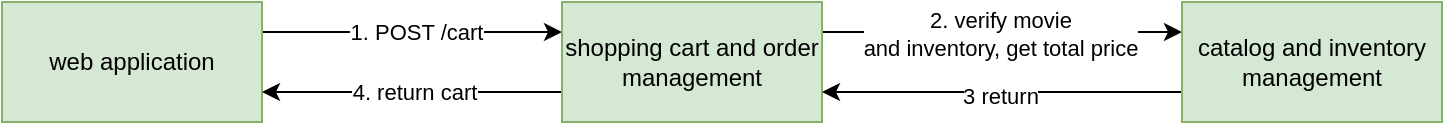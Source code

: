 <mxfile version="24.0.5" type="github">
  <diagram name="Page-1" id="8OmadO4QbGyc91eLj6qY">
    <mxGraphModel dx="1434" dy="766" grid="1" gridSize="10" guides="1" tooltips="1" connect="1" arrows="1" fold="1" page="1" pageScale="1" pageWidth="827" pageHeight="1169" math="0" shadow="0">
      <root>
        <mxCell id="0" />
        <mxCell id="1" parent="0" />
        <mxCell id="zMMFy-uLqj7YometguDG-3" style="edgeStyle=orthogonalEdgeStyle;rounded=0;orthogonalLoop=1;jettySize=auto;html=1;exitX=1;exitY=0.25;exitDx=0;exitDy=0;entryX=0;entryY=0.25;entryDx=0;entryDy=0;" edge="1" parent="1" source="zMMFy-uLqj7YometguDG-1" target="zMMFy-uLqj7YometguDG-2">
          <mxGeometry relative="1" as="geometry" />
        </mxCell>
        <mxCell id="zMMFy-uLqj7YometguDG-7" value="1. POST /cart" style="edgeLabel;html=1;align=center;verticalAlign=middle;resizable=0;points=[];" vertex="1" connectable="0" parent="zMMFy-uLqj7YometguDG-3">
          <mxGeometry x="0.027" relative="1" as="geometry">
            <mxPoint as="offset" />
          </mxGeometry>
        </mxCell>
        <mxCell id="zMMFy-uLqj7YometguDG-1" value="web application" style="rounded=0;whiteSpace=wrap;html=1;fillColor=#d5e8d4;strokeColor=#82b366;" vertex="1" parent="1">
          <mxGeometry x="70" y="210" width="130" height="60" as="geometry" />
        </mxCell>
        <mxCell id="zMMFy-uLqj7YometguDG-9" style="edgeStyle=orthogonalEdgeStyle;rounded=0;orthogonalLoop=1;jettySize=auto;html=1;exitX=1;exitY=0.25;exitDx=0;exitDy=0;entryX=0;entryY=0.25;entryDx=0;entryDy=0;" edge="1" parent="1" source="zMMFy-uLqj7YometguDG-2" target="zMMFy-uLqj7YometguDG-8">
          <mxGeometry relative="1" as="geometry" />
        </mxCell>
        <mxCell id="zMMFy-uLqj7YometguDG-10" value="&lt;div&gt;2. verify movie&lt;/div&gt;&lt;div&gt;and inventory, get total price&lt;br&gt;&lt;/div&gt;" style="edgeLabel;html=1;align=center;verticalAlign=middle;resizable=0;points=[];" vertex="1" connectable="0" parent="zMMFy-uLqj7YometguDG-9">
          <mxGeometry x="-0.018" y="-1" relative="1" as="geometry">
            <mxPoint as="offset" />
          </mxGeometry>
        </mxCell>
        <mxCell id="zMMFy-uLqj7YometguDG-13" style="edgeStyle=orthogonalEdgeStyle;rounded=0;orthogonalLoop=1;jettySize=auto;html=1;exitX=0;exitY=0.75;exitDx=0;exitDy=0;entryX=1;entryY=0.75;entryDx=0;entryDy=0;" edge="1" parent="1" source="zMMFy-uLqj7YometguDG-2" target="zMMFy-uLqj7YometguDG-1">
          <mxGeometry relative="1" as="geometry" />
        </mxCell>
        <mxCell id="zMMFy-uLqj7YometguDG-14" value="4. return cart" style="edgeLabel;html=1;align=center;verticalAlign=middle;resizable=0;points=[];" vertex="1" connectable="0" parent="zMMFy-uLqj7YometguDG-13">
          <mxGeometry x="-0.013" relative="1" as="geometry">
            <mxPoint as="offset" />
          </mxGeometry>
        </mxCell>
        <mxCell id="zMMFy-uLqj7YometguDG-2" value="shopping cart and order management" style="rounded=0;whiteSpace=wrap;html=1;fillColor=#d5e8d4;strokeColor=#82b366;" vertex="1" parent="1">
          <mxGeometry x="350" y="210" width="130" height="60" as="geometry" />
        </mxCell>
        <mxCell id="zMMFy-uLqj7YometguDG-11" style="edgeStyle=orthogonalEdgeStyle;rounded=0;orthogonalLoop=1;jettySize=auto;html=1;exitX=0;exitY=0.75;exitDx=0;exitDy=0;entryX=1;entryY=0.75;entryDx=0;entryDy=0;" edge="1" parent="1" source="zMMFy-uLqj7YometguDG-8" target="zMMFy-uLqj7YometguDG-2">
          <mxGeometry relative="1" as="geometry" />
        </mxCell>
        <mxCell id="zMMFy-uLqj7YometguDG-12" value="3 return" style="edgeLabel;html=1;align=center;verticalAlign=middle;resizable=0;points=[];" vertex="1" connectable="0" parent="zMMFy-uLqj7YometguDG-11">
          <mxGeometry x="0.011" y="2" relative="1" as="geometry">
            <mxPoint as="offset" />
          </mxGeometry>
        </mxCell>
        <mxCell id="zMMFy-uLqj7YometguDG-8" value="catalog and inventory management" style="rounded=0;whiteSpace=wrap;html=1;fillColor=#d5e8d4;strokeColor=#82b366;" vertex="1" parent="1">
          <mxGeometry x="660" y="210" width="130" height="60" as="geometry" />
        </mxCell>
      </root>
    </mxGraphModel>
  </diagram>
</mxfile>
